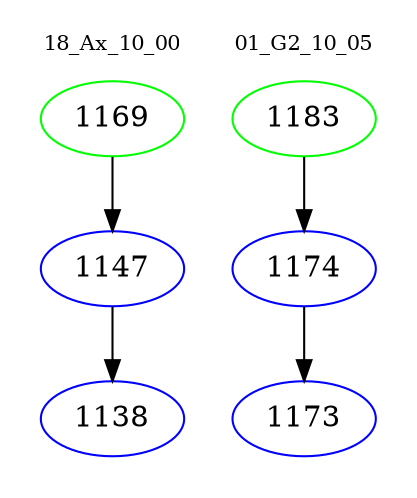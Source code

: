digraph{
subgraph cluster_0 {
color = white
label = "18_Ax_10_00";
fontsize=10;
T0_1169 [label="1169", color="green"]
T0_1169 -> T0_1147 [color="black"]
T0_1147 [label="1147", color="blue"]
T0_1147 -> T0_1138 [color="black"]
T0_1138 [label="1138", color="blue"]
}
subgraph cluster_1 {
color = white
label = "01_G2_10_05";
fontsize=10;
T1_1183 [label="1183", color="green"]
T1_1183 -> T1_1174 [color="black"]
T1_1174 [label="1174", color="blue"]
T1_1174 -> T1_1173 [color="black"]
T1_1173 [label="1173", color="blue"]
}
}

